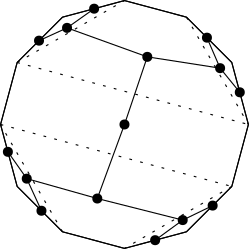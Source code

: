 <?xml version="1.0"?>
<!DOCTYPE ipe SYSTEM "ipe.dtd">
<ipe version="70000" creator="ipe6upgrade">
<info created="D:20081110133633" modified="D:20081118143037"/>
<ipestyle name="ipe6">
<color name="red" value="1 0 0"/>
<color name="green" value="0 1 0"/>
<color name="blue" value="0 0 1"/>
<color name="yellow" value="1 1 0"/>
<color name="gray1" value="0.125"/>
<color name="gray2" value="0.25"/>
<color name="gray3" value="0.375"/>
<color name="gray4" value="0.5"/>
<color name="gray5" value="0.625"/>
<color name="gray6" value="0.75"/>
<color name="gray7" value="0.875"/>
<dashstyle name="dashed" value="[4] 0"/>
<dashstyle name="dotted" value="[1 3] 0"/>
<dashstyle name="dash dotted" value="[4 2 1 2] 0"/>
<dashstyle name="dash dot dotted" value="[4 2 1 2 1 2] 0"/>
<pen name="heavier" value="0.8"/>
<pen name="fat" value="1.2"/>
<pen name="ultrafat" value="2"/>
<textsize name="large" value="\large"/>
<textsize name="Large" value="\Large"/>
<textsize name="LARGE" value="\LARGE"/>
<textsize name="huge" value="\huge"/>
<textsize name="Huge" value="\Huge"/>
<textsize name="small" value="\small"/>
<textsize name="footnote" value="\footnotesize"/>
<textsize name="tiny" value="\tiny"/>
<symbolsize name="small" value="2"/>
<symbolsize name="tiny" value="1.1"/>
<symbolsize name="large" value="5"/>
<arrowsize name="small" value="5"/>
<arrowsize name="tiny" value="3"/>
<arrowsize name="large" value="10"/>
<symbol name="mark/circle(sx)" transformations="translations">
<path fill="sym-stroke">
0.6 0 0 0.6 0 0 e 0.4 0 0 0.4 0 0 e
</path></symbol>
<symbol name="mark/disk(sx)" transformations="translations">
<path fill="sym-stroke">
0.6 0 0 0.6 0 0 e
</path></symbol>
<symbol name="mark/fdisk(sfx)" transformations="translations">
<group><path fill="sym-stroke" fillrule="eofill">
0.6 0 0 0.6 0 0 e 0.4 0 0 0.4 0 0 e
</path><path fill="sym-fill">
0.4 0 0 0.4 0 0 e
</path></group></symbol>
<symbol name="mark/box(sx)" transformations="translations">
<path fill="sym-stroke" fillrule="eofill">
-0.6 -0.6 m 0.6 -0.6 l 0.6 0.6 l -0.6 0.6 l h -0.4 -0.4 m 0.4 -0.4 l 0.4 0.4 l -0.4 0.4 l h</path></symbol>
<symbol name="mark/square(sx)" transformations="translations">
<path fill="sym-stroke">
-0.6 -0.6 m 0.6 -0.6 l 0.6 0.6 l -0.6 0.6 l h</path></symbol>
<symbol name="mark/fsquare(sfx)" transformations="translations">
<group><path fill="sym-stroke" fillrule="eofill">
-0.6 -0.6 m 0.6 -0.6 l 0.6 0.6 l -0.6 0.6 l h-0.4 -0.4 m 0.4 -0.4 l 0.4 0.4 l -0.4 0.4 l h</path><path fill="sym-fill">
-0.4 -0.4 m 0.4 -0.4 l 0.4 0.4 l -0.4 0.4 l h</path></group></symbol>
<symbol name="mark/cross(sx)" transformations="translations">
<group><path fill="sym-stroke">
-0.43 -0.57 m 0.57 0.43 l 0.43 0.57 l -0.57 -0.43 l h</path><path fill="sym-stroke">
-0.43 0.57 m 0.57 -0.43 l 0.43 -0.57 l -0.57 0.43 l h</path>
</group></symbol>
<textstyle name="center" begin="\begin{center}"
end="\end{center}"/>
<textstyle name="itemize" begin="\begin{itemize}"
end="\end{itemize}"/>
<textstyle name="item" begin="\begin{itemize}\item{}"
end="\end{itemize}"/>
</ipestyle>
<page>
<layer name="alpha"/>
<view layers="alpha" active="alpha"/>
<path layer="alpha" stroke="black" pen="normal">
252.4 223.657 m
246.423 245.963 l
230.094 262.292 l
207.788 268.269 l
185.482 262.292 l
169.153 245.963 l
163.176 223.657 l
169.153 201.351 l
185.482 185.022 l
207.788 179.045 l
230.094 185.022 l
246.423 201.351 l
h
</path>
<path stroke="black" pen="normal">
252.4 223.657 m
246.423 245.963 l
230.094 262.292 l
207.788 268.269 l
185.482 262.292 l
169.153 245.963 l
163.176 223.657 l
169.153 201.351 l
185.482 185.022 l
207.788 179.045 l
230.094 185.022 l
246.423 201.351 l
h
</path>
<use name="mark/disk(sx)" pos="206.154 222.038" matrix="1 0 0 1 1.63415 1.61854" size="normal" stroke="black"/>
<use name="mark/disk(sx)" pos="216 248" size="normal" stroke="black"/>
<use name="mark/disk(sx)" pos="198 197" size="normal" stroke="black"/>
<path stroke="black" pen="normal">
207.788 223.657 m
216 248 l
</path>
<path stroke="black" pen="normal">
207.788 223.657 m
198 197 l
</path>
<use name="mark/disk(sx)" pos="187.107 258.434" size="normal" stroke="black"/>
<use name="mark/disk(sx)" pos="242.009 244.138" matrix="1 0 0 1 0.207176 -0.207176" size="normal" stroke="black"/>
<use name="mark/disk(sx)" pos="172.812 204.568" matrix="1 0 0 1 -0.207176 -0.414353" size="normal" stroke="black"/>
<use name="mark/disk(sx)" pos="228.128 190.065" matrix="1 0 0 1 0.621529 -0.828705" size="normal" stroke="black"/>
<path stroke="black" pen="normal">
216 248 m
187.107 258.434 l
</path>
<path stroke="black" pen="normal">
216 248 m
242.216 243.931 l
</path>
<path stroke="black" pen="normal">
198 197 m
172.605 204.153 l
</path>
<path stroke="black" pen="normal">
198 197 m
228.749 189.237 l
</path>
<use name="mark/disk(sx)" pos="196.862 265.341" size="normal" stroke="black"/>
<use name="mark/disk(sx)" pos="177.024 253.834" size="normal" stroke="black"/>
<use name="mark/disk(sx)" pos="165.814 213.813" size="normal" stroke="black"/>
<use name="mark/disk(sx)" pos="177.904 192.6" size="normal" stroke="black"/>
<use name="mark/disk(sx)" pos="218.825 182.002" size="normal" stroke="black"/>
<use name="mark/disk(sx)" pos="239.53 194.458" size="normal" stroke="black"/>
<use name="mark/disk(sx)" pos="249.296 235.242" size="normal" stroke="black"/>
<use name="mark/disk(sx)" pos="237.476 254.91" size="normal" stroke="black"/>
<path stroke="black" pen="normal">
187.107 258.434 m
196.862 265.341 l
</path>
<path stroke="black" pen="normal">
187.107 258.434 m
177.024 253.834 l
</path>
<path stroke="black" pen="normal">
242.216 243.931 m
237.476 254.91 l
</path>
<path stroke="black" pen="normal">
242.216 243.931 m
249.296 235.242 l
</path>
<path stroke="black" pen="normal">
228.749 189.237 m
239.53 194.458 l
</path>
<path stroke="black" pen="normal">
228.75 189.236 m
218.825 182.002 l
</path>
<path stroke="black" pen="normal">
172.605 204.154 m
177.904 192.6 l
</path>
<path stroke="black" pen="normal">
172.605 204.154 m
165.814 213.813 l
</path>
<path stroke="black" dash="dotted" pen="normal">
169.153 245.963 m
252.4 223.657 l
</path>
<path stroke="black" dash="dotted" pen="normal">
163.176 223.657 m
246.423 201.351 l
</path>
<path stroke="black" dash="dotted" pen="normal">
246.423 201.351 m
207.788 179.045 l
</path>
<path stroke="black" dash="dotted" pen="normal">
185.482 185.022 m
163.176 223.657 l
</path>
<path stroke="black" dash="dotted" pen="normal">
169.153 245.963 m
207.788 268.269 l
</path>
<path stroke="black" dash="dotted" pen="normal">
230.094 262.292 m
252.4 223.657 l
</path>
</page>
</ipe>
